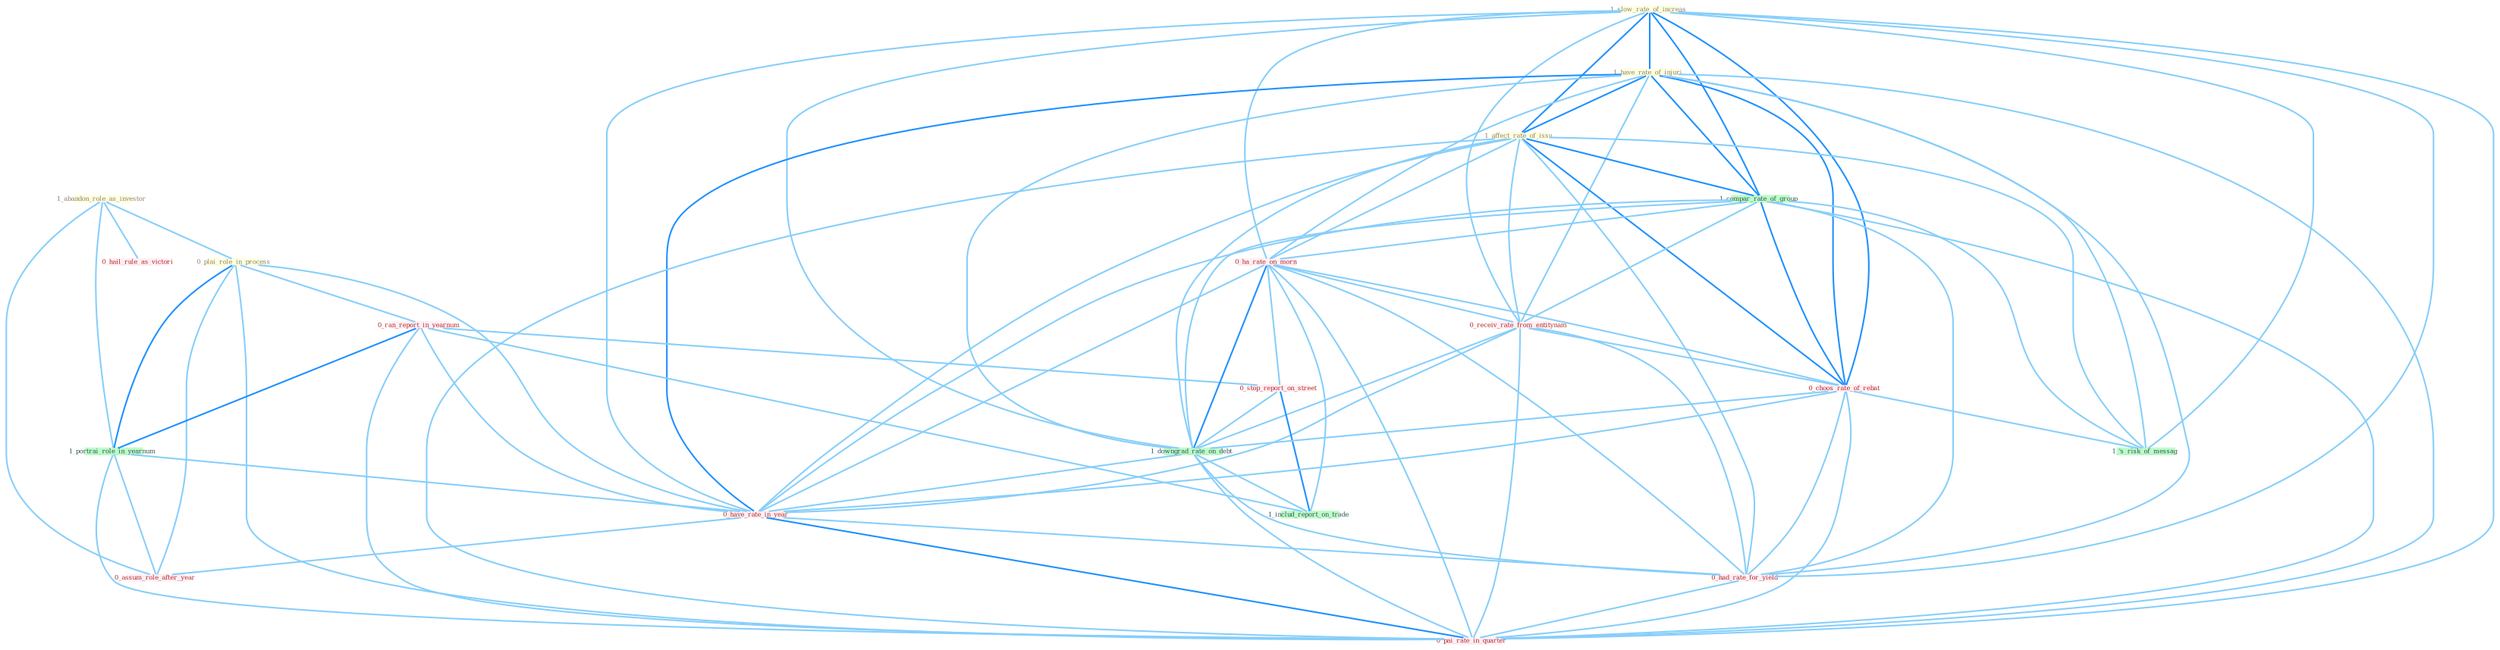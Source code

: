 Graph G{ 
    node
    [shape=polygon,style=filled,width=.5,height=.06,color="#BDFCC9",fixedsize=true,fontsize=4,
    fontcolor="#2f4f4f"];
    {node
    [color="#ffffe0", fontcolor="#8b7d6b"] "1_slow_rate_of_increas " "1_abandon_role_as_investor " "1_have_rate_of_injuri " "1_affect_rate_of_issu " "0_plai_role_in_process "}
{node [color="#fff0f5", fontcolor="#b22222"] "0_ran_report_in_yearnum " "0_ha_rate_on_morn " "0_receiv_rate_from_entitynam " "0_stop_report_on_street " "0_choos_rate_of_rebat " "0_have_rate_in_year " "0_assum_role_after_year " "0_had_rate_for_yield " "0_hail_rule_as_victori " "0_pai_rate_in_quarter "}
edge [color="#B0E2FF"];

	"1_slow_rate_of_increas " -- "1_have_rate_of_injuri " [w="2", color="#1e90ff" , len=0.8];
	"1_slow_rate_of_increas " -- "1_affect_rate_of_issu " [w="2", color="#1e90ff" , len=0.8];
	"1_slow_rate_of_increas " -- "1_compar_rate_of_group " [w="2", color="#1e90ff" , len=0.8];
	"1_slow_rate_of_increas " -- "0_ha_rate_on_morn " [w="1", color="#87cefa" ];
	"1_slow_rate_of_increas " -- "0_receiv_rate_from_entitynam " [w="1", color="#87cefa" ];
	"1_slow_rate_of_increas " -- "0_choos_rate_of_rebat " [w="2", color="#1e90ff" , len=0.8];
	"1_slow_rate_of_increas " -- "1_downgrad_rate_on_debt " [w="1", color="#87cefa" ];
	"1_slow_rate_of_increas " -- "1_'s_risk_of_messag " [w="1", color="#87cefa" ];
	"1_slow_rate_of_increas " -- "0_have_rate_in_year " [w="1", color="#87cefa" ];
	"1_slow_rate_of_increas " -- "0_had_rate_for_yield " [w="1", color="#87cefa" ];
	"1_slow_rate_of_increas " -- "0_pai_rate_in_quarter " [w="1", color="#87cefa" ];
	"1_abandon_role_as_investor " -- "0_plai_role_in_process " [w="1", color="#87cefa" ];
	"1_abandon_role_as_investor " -- "1_portrai_role_in_yearnum " [w="1", color="#87cefa" ];
	"1_abandon_role_as_investor " -- "0_assum_role_after_year " [w="1", color="#87cefa" ];
	"1_abandon_role_as_investor " -- "0_hail_rule_as_victori " [w="1", color="#87cefa" ];
	"1_have_rate_of_injuri " -- "1_affect_rate_of_issu " [w="2", color="#1e90ff" , len=0.8];
	"1_have_rate_of_injuri " -- "1_compar_rate_of_group " [w="2", color="#1e90ff" , len=0.8];
	"1_have_rate_of_injuri " -- "0_ha_rate_on_morn " [w="1", color="#87cefa" ];
	"1_have_rate_of_injuri " -- "0_receiv_rate_from_entitynam " [w="1", color="#87cefa" ];
	"1_have_rate_of_injuri " -- "0_choos_rate_of_rebat " [w="2", color="#1e90ff" , len=0.8];
	"1_have_rate_of_injuri " -- "1_downgrad_rate_on_debt " [w="1", color="#87cefa" ];
	"1_have_rate_of_injuri " -- "1_'s_risk_of_messag " [w="1", color="#87cefa" ];
	"1_have_rate_of_injuri " -- "0_have_rate_in_year " [w="2", color="#1e90ff" , len=0.8];
	"1_have_rate_of_injuri " -- "0_had_rate_for_yield " [w="1", color="#87cefa" ];
	"1_have_rate_of_injuri " -- "0_pai_rate_in_quarter " [w="1", color="#87cefa" ];
	"1_affect_rate_of_issu " -- "1_compar_rate_of_group " [w="2", color="#1e90ff" , len=0.8];
	"1_affect_rate_of_issu " -- "0_ha_rate_on_morn " [w="1", color="#87cefa" ];
	"1_affect_rate_of_issu " -- "0_receiv_rate_from_entitynam " [w="1", color="#87cefa" ];
	"1_affect_rate_of_issu " -- "0_choos_rate_of_rebat " [w="2", color="#1e90ff" , len=0.8];
	"1_affect_rate_of_issu " -- "1_downgrad_rate_on_debt " [w="1", color="#87cefa" ];
	"1_affect_rate_of_issu " -- "1_'s_risk_of_messag " [w="1", color="#87cefa" ];
	"1_affect_rate_of_issu " -- "0_have_rate_in_year " [w="1", color="#87cefa" ];
	"1_affect_rate_of_issu " -- "0_had_rate_for_yield " [w="1", color="#87cefa" ];
	"1_affect_rate_of_issu " -- "0_pai_rate_in_quarter " [w="1", color="#87cefa" ];
	"0_plai_role_in_process " -- "0_ran_report_in_yearnum " [w="1", color="#87cefa" ];
	"0_plai_role_in_process " -- "1_portrai_role_in_yearnum " [w="2", color="#1e90ff" , len=0.8];
	"0_plai_role_in_process " -- "0_have_rate_in_year " [w="1", color="#87cefa" ];
	"0_plai_role_in_process " -- "0_assum_role_after_year " [w="1", color="#87cefa" ];
	"0_plai_role_in_process " -- "0_pai_rate_in_quarter " [w="1", color="#87cefa" ];
	"1_compar_rate_of_group " -- "0_ha_rate_on_morn " [w="1", color="#87cefa" ];
	"1_compar_rate_of_group " -- "0_receiv_rate_from_entitynam " [w="1", color="#87cefa" ];
	"1_compar_rate_of_group " -- "0_choos_rate_of_rebat " [w="2", color="#1e90ff" , len=0.8];
	"1_compar_rate_of_group " -- "1_downgrad_rate_on_debt " [w="1", color="#87cefa" ];
	"1_compar_rate_of_group " -- "1_'s_risk_of_messag " [w="1", color="#87cefa" ];
	"1_compar_rate_of_group " -- "0_have_rate_in_year " [w="1", color="#87cefa" ];
	"1_compar_rate_of_group " -- "0_had_rate_for_yield " [w="1", color="#87cefa" ];
	"1_compar_rate_of_group " -- "0_pai_rate_in_quarter " [w="1", color="#87cefa" ];
	"0_ran_report_in_yearnum " -- "0_stop_report_on_street " [w="1", color="#87cefa" ];
	"0_ran_report_in_yearnum " -- "1_portrai_role_in_yearnum " [w="2", color="#1e90ff" , len=0.8];
	"0_ran_report_in_yearnum " -- "0_have_rate_in_year " [w="1", color="#87cefa" ];
	"0_ran_report_in_yearnum " -- "1_includ_report_on_trade " [w="1", color="#87cefa" ];
	"0_ran_report_in_yearnum " -- "0_pai_rate_in_quarter " [w="1", color="#87cefa" ];
	"0_ha_rate_on_morn " -- "0_receiv_rate_from_entitynam " [w="1", color="#87cefa" ];
	"0_ha_rate_on_morn " -- "0_stop_report_on_street " [w="1", color="#87cefa" ];
	"0_ha_rate_on_morn " -- "0_choos_rate_of_rebat " [w="1", color="#87cefa" ];
	"0_ha_rate_on_morn " -- "1_downgrad_rate_on_debt " [w="2", color="#1e90ff" , len=0.8];
	"0_ha_rate_on_morn " -- "0_have_rate_in_year " [w="1", color="#87cefa" ];
	"0_ha_rate_on_morn " -- "1_includ_report_on_trade " [w="1", color="#87cefa" ];
	"0_ha_rate_on_morn " -- "0_had_rate_for_yield " [w="1", color="#87cefa" ];
	"0_ha_rate_on_morn " -- "0_pai_rate_in_quarter " [w="1", color="#87cefa" ];
	"0_receiv_rate_from_entitynam " -- "0_choos_rate_of_rebat " [w="1", color="#87cefa" ];
	"0_receiv_rate_from_entitynam " -- "1_downgrad_rate_on_debt " [w="1", color="#87cefa" ];
	"0_receiv_rate_from_entitynam " -- "0_have_rate_in_year " [w="1", color="#87cefa" ];
	"0_receiv_rate_from_entitynam " -- "0_had_rate_for_yield " [w="1", color="#87cefa" ];
	"0_receiv_rate_from_entitynam " -- "0_pai_rate_in_quarter " [w="1", color="#87cefa" ];
	"0_stop_report_on_street " -- "1_downgrad_rate_on_debt " [w="1", color="#87cefa" ];
	"0_stop_report_on_street " -- "1_includ_report_on_trade " [w="2", color="#1e90ff" , len=0.8];
	"0_choos_rate_of_rebat " -- "1_downgrad_rate_on_debt " [w="1", color="#87cefa" ];
	"0_choos_rate_of_rebat " -- "1_'s_risk_of_messag " [w="1", color="#87cefa" ];
	"0_choos_rate_of_rebat " -- "0_have_rate_in_year " [w="1", color="#87cefa" ];
	"0_choos_rate_of_rebat " -- "0_had_rate_for_yield " [w="1", color="#87cefa" ];
	"0_choos_rate_of_rebat " -- "0_pai_rate_in_quarter " [w="1", color="#87cefa" ];
	"1_downgrad_rate_on_debt " -- "0_have_rate_in_year " [w="1", color="#87cefa" ];
	"1_downgrad_rate_on_debt " -- "1_includ_report_on_trade " [w="1", color="#87cefa" ];
	"1_downgrad_rate_on_debt " -- "0_had_rate_for_yield " [w="1", color="#87cefa" ];
	"1_downgrad_rate_on_debt " -- "0_pai_rate_in_quarter " [w="1", color="#87cefa" ];
	"1_portrai_role_in_yearnum " -- "0_have_rate_in_year " [w="1", color="#87cefa" ];
	"1_portrai_role_in_yearnum " -- "0_assum_role_after_year " [w="1", color="#87cefa" ];
	"1_portrai_role_in_yearnum " -- "0_pai_rate_in_quarter " [w="1", color="#87cefa" ];
	"0_have_rate_in_year " -- "0_assum_role_after_year " [w="1", color="#87cefa" ];
	"0_have_rate_in_year " -- "0_had_rate_for_yield " [w="1", color="#87cefa" ];
	"0_have_rate_in_year " -- "0_pai_rate_in_quarter " [w="2", color="#1e90ff" , len=0.8];
	"0_had_rate_for_yield " -- "0_pai_rate_in_quarter " [w="1", color="#87cefa" ];
}